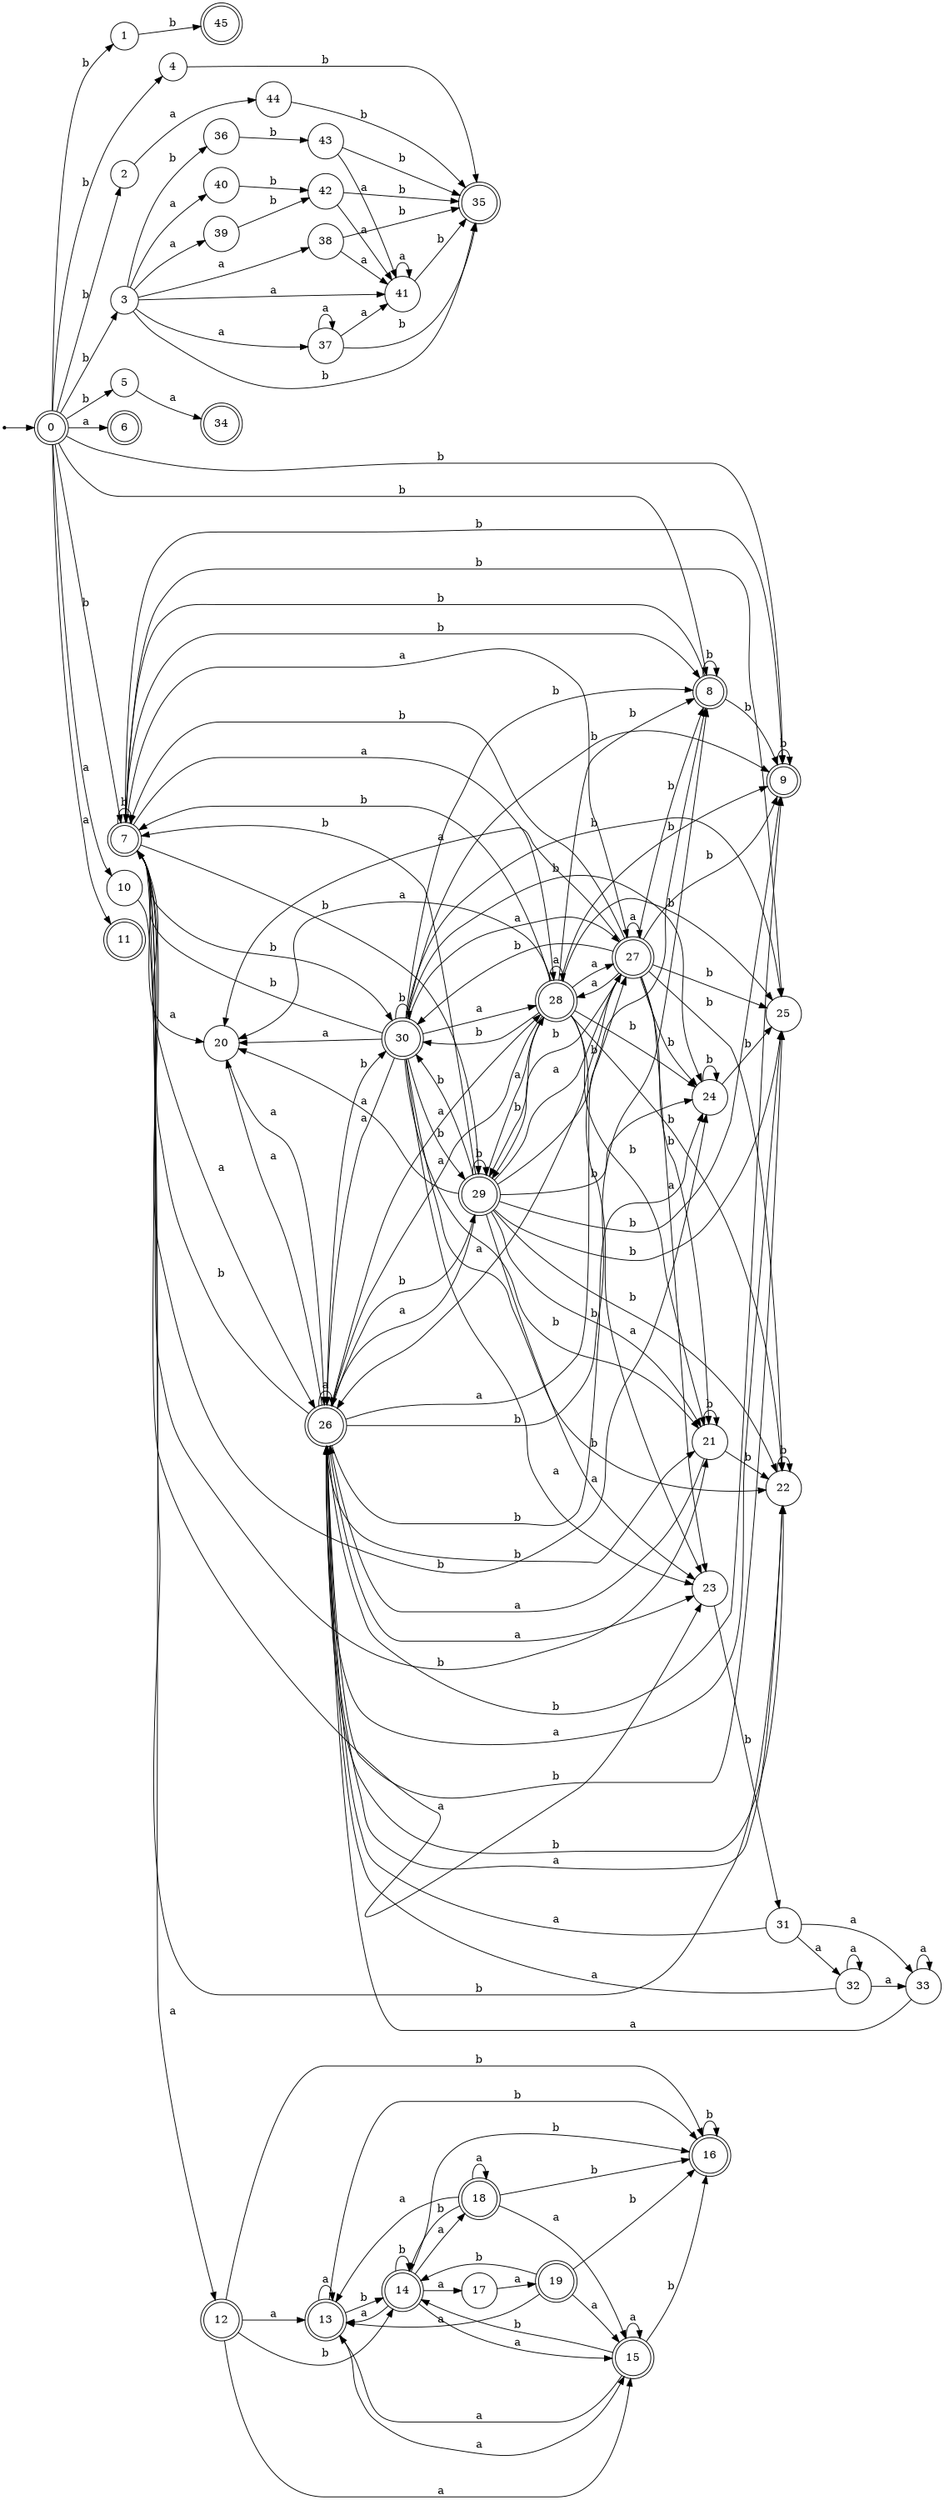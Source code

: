 digraph finite_state_machine {
rankdir=LR;
size="20,20";
node [shape = point]; "dummy0"
node [shape = doublecircle]; "0";"dummy0" -> "0";
node [shape = circle]; "1";
node [shape = circle]; "2";
node [shape = circle]; "3";
node [shape = circle]; "4";
node [shape = circle]; "5";
node [shape = doublecircle]; "6";node [shape = doublecircle]; "7";node [shape = doublecircle]; "8";node [shape = doublecircle]; "9";node [shape = circle]; "10";
node [shape = doublecircle]; "11";node [shape = doublecircle]; "12";node [shape = doublecircle]; "13";node [shape = doublecircle]; "14";node [shape = doublecircle]; "15";node [shape = doublecircle]; "16";node [shape = circle]; "17";
node [shape = doublecircle]; "18";node [shape = doublecircle]; "19";node [shape = circle]; "20";
node [shape = circle]; "21";
node [shape = circle]; "22";
node [shape = circle]; "23";
node [shape = circle]; "24";
node [shape = circle]; "25";
node [shape = doublecircle]; "26";node [shape = doublecircle]; "27";node [shape = doublecircle]; "28";node [shape = doublecircle]; "29";node [shape = doublecircle]; "30";node [shape = circle]; "31";
node [shape = circle]; "32";
node [shape = circle]; "33";
node [shape = doublecircle]; "34";node [shape = doublecircle]; "35";node [shape = circle]; "36";
node [shape = circle]; "37";
node [shape = circle]; "38";
node [shape = circle]; "39";
node [shape = circle]; "40";
node [shape = circle]; "41";
node [shape = circle]; "42";
node [shape = circle]; "43";
node [shape = circle]; "44";
node [shape = doublecircle]; "45";"0" -> "1" [label = "b"];
 "0" -> "2" [label = "b"];
 "0" -> "3" [label = "b"];
 "0" -> "4" [label = "b"];
 "0" -> "5" [label = "b"];
 "0" -> "7" [label = "b"];
 "0" -> "8" [label = "b"];
 "0" -> "9" [label = "b"];
 "0" -> "10" [label = "a"];
 "0" -> "11" [label = "a"];
 "0" -> "6" [label = "a"];
 "10" -> "12" [label = "a"];
 "12" -> "13" [label = "a"];
 "12" -> "15" [label = "a"];
 "12" -> "16" [label = "b"];
 "12" -> "14" [label = "b"];
 "16" -> "16" [label = "b"];
 "15" -> "13" [label = "a"];
 "15" -> "15" [label = "a"];
 "15" -> "16" [label = "b"];
 "15" -> "14" [label = "b"];
 "14" -> "16" [label = "b"];
 "14" -> "14" [label = "b"];
 "14" -> "17" [label = "a"];
 "14" -> "18" [label = "a"];
 "14" -> "13" [label = "a"];
 "14" -> "15" [label = "a"];
 "18" -> "18" [label = "a"];
 "18" -> "13" [label = "a"];
 "18" -> "15" [label = "a"];
 "18" -> "16" [label = "b"];
 "18" -> "14" [label = "b"];
 "17" -> "19" [label = "a"];
 "19" -> "16" [label = "b"];
 "19" -> "14" [label = "b"];
 "19" -> "13" [label = "a"];
 "19" -> "15" [label = "a"];
 "13" -> "13" [label = "a"];
 "13" -> "15" [label = "a"];
 "13" -> "16" [label = "b"];
 "13" -> "14" [label = "b"];
 "9" -> "9" [label = "b"];
 "8" -> "8" [label = "b"];
 "8" -> "9" [label = "b"];
 "8" -> "7" [label = "b"];
 "7" -> "7" [label = "b"];
 "7" -> "8" [label = "b"];
 "7" -> "9" [label = "b"];
 "7" -> "21" [label = "b"];
 "7" -> "22" [label = "b"];
 "7" -> "24" [label = "b"];
 "7" -> "25" [label = "b"];
 "7" -> "29" [label = "b"];
 "7" -> "30" [label = "b"];
 "7" -> "20" [label = "a"];
 "7" -> "23" [label = "a"];
 "7" -> "26" [label = "a"];
 "7" -> "27" [label = "a"];
 "7" -> "28" [label = "a"];
 "30" -> "7" [label = "b"];
 "30" -> "8" [label = "b"];
 "30" -> "9" [label = "b"];
 "30" -> "21" [label = "b"];
 "30" -> "22" [label = "b"];
 "30" -> "24" [label = "b"];
 "30" -> "25" [label = "b"];
 "30" -> "29" [label = "b"];
 "30" -> "30" [label = "b"];
 "30" -> "20" [label = "a"];
 "30" -> "23" [label = "a"];
 "30" -> "26" [label = "a"];
 "30" -> "27" [label = "a"];
 "30" -> "28" [label = "a"];
 "29" -> "7" [label = "b"];
 "29" -> "8" [label = "b"];
 "29" -> "9" [label = "b"];
 "29" -> "21" [label = "b"];
 "29" -> "22" [label = "b"];
 "29" -> "24" [label = "b"];
 "29" -> "25" [label = "b"];
 "29" -> "29" [label = "b"];
 "29" -> "30" [label = "b"];
 "29" -> "20" [label = "a"];
 "29" -> "23" [label = "a"];
 "29" -> "26" [label = "a"];
 "29" -> "27" [label = "a"];
 "29" -> "28" [label = "a"];
 "28" -> "20" [label = "a"];
 "28" -> "23" [label = "a"];
 "28" -> "26" [label = "a"];
 "28" -> "27" [label = "a"];
 "28" -> "28" [label = "a"];
 "28" -> "7" [label = "b"];
 "28" -> "8" [label = "b"];
 "28" -> "9" [label = "b"];
 "28" -> "21" [label = "b"];
 "28" -> "22" [label = "b"];
 "28" -> "24" [label = "b"];
 "28" -> "25" [label = "b"];
 "28" -> "29" [label = "b"];
 "28" -> "30" [label = "b"];
 "27" -> "20" [label = "a"];
 "27" -> "23" [label = "a"];
 "27" -> "26" [label = "a"];
 "27" -> "27" [label = "a"];
 "27" -> "28" [label = "a"];
 "27" -> "7" [label = "b"];
 "27" -> "8" [label = "b"];
 "27" -> "9" [label = "b"];
 "27" -> "21" [label = "b"];
 "27" -> "22" [label = "b"];
 "27" -> "24" [label = "b"];
 "27" -> "25" [label = "b"];
 "27" -> "29" [label = "b"];
 "27" -> "30" [label = "b"];
 "26" -> "20" [label = "a"];
 "26" -> "23" [label = "a"];
 "26" -> "26" [label = "a"];
 "26" -> "27" [label = "a"];
 "26" -> "28" [label = "a"];
 "26" -> "7" [label = "b"];
 "26" -> "8" [label = "b"];
 "26" -> "9" [label = "b"];
 "26" -> "21" [label = "b"];
 "26" -> "22" [label = "b"];
 "26" -> "24" [label = "b"];
 "26" -> "25" [label = "b"];
 "26" -> "29" [label = "b"];
 "26" -> "30" [label = "b"];
 "25" -> "26" [label = "a"];
 "24" -> "24" [label = "b"];
 "24" -> "25" [label = "b"];
 "23" -> "31" [label = "b"];
 "31" -> "32" [label = "a"];
 "31" -> "33" [label = "a"];
 "31" -> "26" [label = "a"];
 "33" -> "33" [label = "a"];
 "33" -> "26" [label = "a"];
 "32" -> "32" [label = "a"];
 "32" -> "33" [label = "a"];
 "32" -> "26" [label = "a"];
 "22" -> "22" [label = "b"];
 "22" -> "26" [label = "a"];
 "21" -> "21" [label = "b"];
 "21" -> "22" [label = "b"];
 "21" -> "26" [label = "a"];
 "20" -> "26" [label = "a"];
 "5" -> "34" [label = "a"];
 "4" -> "35" [label = "b"];
 "3" -> "35" [label = "b"];
 "3" -> "36" [label = "b"];
 "3" -> "37" [label = "a"];
 "3" -> "38" [label = "a"];
 "3" -> "39" [label = "a"];
 "3" -> "40" [label = "a"];
 "3" -> "41" [label = "a"];
 "41" -> "41" [label = "a"];
 "41" -> "35" [label = "b"];
 "40" -> "42" [label = "b"];
 "42" -> "41" [label = "a"];
 "42" -> "35" [label = "b"];
 "39" -> "42" [label = "b"];
 "38" -> "41" [label = "a"];
 "38" -> "35" [label = "b"];
 "37" -> "41" [label = "a"];
 "37" -> "37" [label = "a"];
 "37" -> "35" [label = "b"];
 "36" -> "43" [label = "b"];
 "43" -> "41" [label = "a"];
 "43" -> "35" [label = "b"];
 "2" -> "44" [label = "a"];
 "44" -> "35" [label = "b"];
 "1" -> "45" [label = "b"];
 }
